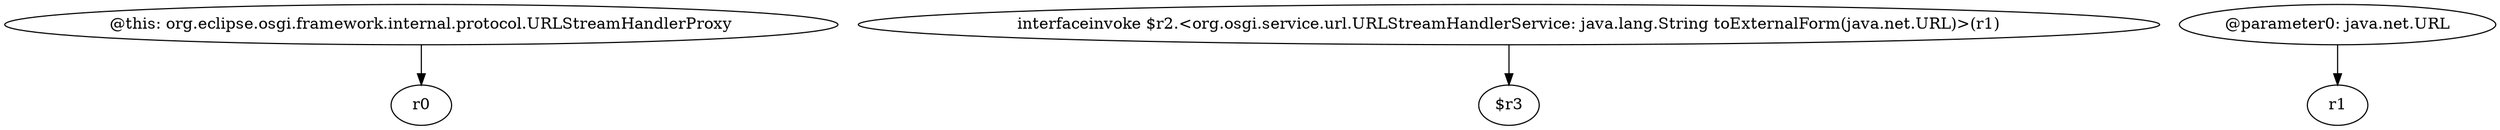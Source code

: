 digraph g {
0[label="@this: org.eclipse.osgi.framework.internal.protocol.URLStreamHandlerProxy"]
1[label="r0"]
0->1[label=""]
2[label="interfaceinvoke $r2.<org.osgi.service.url.URLStreamHandlerService: java.lang.String toExternalForm(java.net.URL)>(r1)"]
3[label="$r3"]
2->3[label=""]
4[label="@parameter0: java.net.URL"]
5[label="r1"]
4->5[label=""]
}